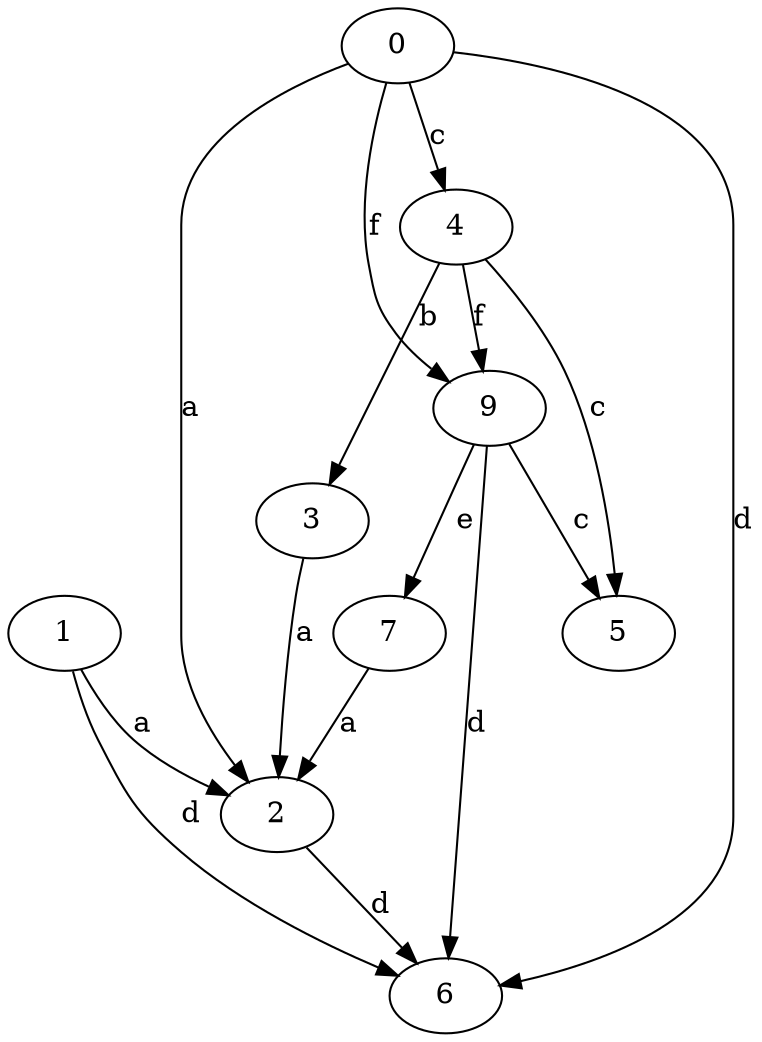 strict digraph  {
1;
2;
3;
4;
5;
6;
7;
9;
0;
1 -> 2  [label=a];
1 -> 6  [label=d];
2 -> 6  [label=d];
3 -> 2  [label=a];
4 -> 3  [label=b];
4 -> 5  [label=c];
4 -> 9  [label=f];
7 -> 2  [label=a];
9 -> 5  [label=c];
9 -> 6  [label=d];
9 -> 7  [label=e];
0 -> 2  [label=a];
0 -> 4  [label=c];
0 -> 6  [label=d];
0 -> 9  [label=f];
}
